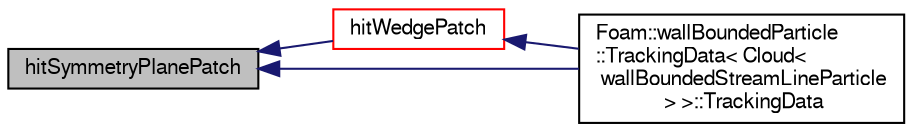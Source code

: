 digraph "hitSymmetryPlanePatch"
{
  bgcolor="transparent";
  edge [fontname="FreeSans",fontsize="10",labelfontname="FreeSans",labelfontsize="10"];
  node [fontname="FreeSans",fontsize="10",shape=record];
  rankdir="LR";
  Node668 [label="hitSymmetryPlanePatch",height=0.2,width=0.4,color="black", fillcolor="grey75", style="filled", fontcolor="black"];
  Node668 -> Node669 [dir="back",color="midnightblue",fontsize="10",style="solid",fontname="FreeSans"];
  Node669 [label="hitWedgePatch",height=0.2,width=0.4,color="red",URL="$a28794.html#a6d625cb12c13358b06545a2a0875809a",tooltip="Overridable function to handle the particle hitting a wedge. "];
  Node669 -> Node672 [dir="back",color="midnightblue",fontsize="10",style="solid",fontname="FreeSans"];
  Node672 [label="Foam::wallBoundedParticle\l::TrackingData\< Cloud\<\l wallBoundedStreamLineParticle\l \> \>::TrackingData",height=0.2,width=0.4,color="black",URL="$a28798.html#a6314a22146c220ef091a623801dc2b2d"];
  Node668 -> Node672 [dir="back",color="midnightblue",fontsize="10",style="solid",fontname="FreeSans"];
}
